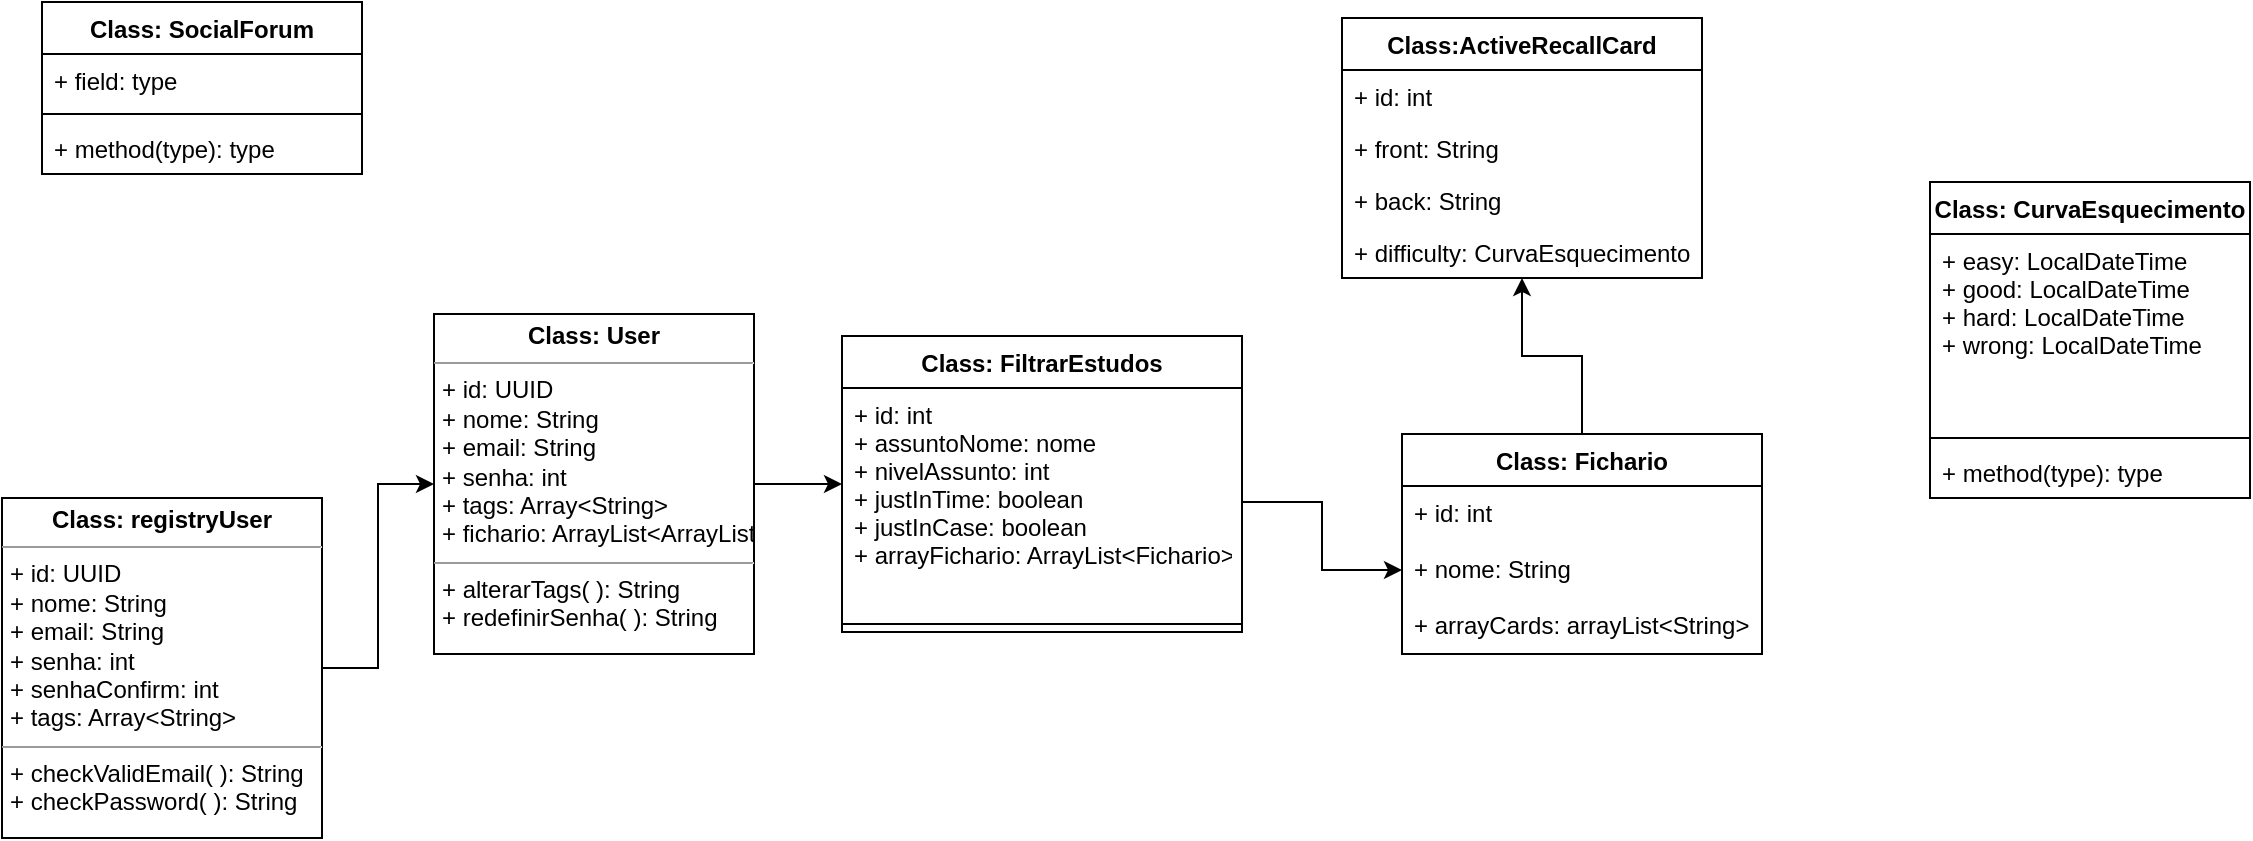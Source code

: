 <mxfile version="20.0.1" type="github">
  <diagram id="C5RBs43oDa-KdzZeNtuy" name="Page-1">
    <mxGraphModel dx="1499" dy="377" grid="1" gridSize="10" guides="1" tooltips="1" connect="1" arrows="1" fold="1" page="1" pageScale="1" pageWidth="827" pageHeight="1169" math="0" shadow="0">
      <root>
        <mxCell id="WIyWlLk6GJQsqaUBKTNV-0" />
        <mxCell id="WIyWlLk6GJQsqaUBKTNV-1" parent="WIyWlLk6GJQsqaUBKTNV-0" />
        <mxCell id="WKm9xQ6ObXE2RtJyuutG-16" style="edgeStyle=orthogonalEdgeStyle;rounded=0;orthogonalLoop=1;jettySize=auto;html=1;entryX=0;entryY=0.5;entryDx=0;entryDy=0;" edge="1" parent="WIyWlLk6GJQsqaUBKTNV-1" source="I_oUAsfwCxpqoRmEoZg9-14" target="I_oUAsfwCxpqoRmEoZg9-15">
          <mxGeometry relative="1" as="geometry" />
        </mxCell>
        <mxCell id="I_oUAsfwCxpqoRmEoZg9-14" value="&lt;p style=&quot;margin:0px;margin-top:4px;text-align:center;&quot;&gt;&lt;b&gt;Class: User&lt;br&gt;&lt;/b&gt;&lt;/p&gt;&lt;hr size=&quot;1&quot;&gt;&lt;p style=&quot;margin:0px;margin-left:4px;&quot;&gt;+ id: UUID&lt;/p&gt;&lt;p style=&quot;margin:0px;margin-left:4px;&quot;&gt;+ nome: String&lt;/p&gt;&lt;p style=&quot;margin:0px;margin-left:4px;&quot;&gt;+ email: String&lt;/p&gt;&lt;p style=&quot;margin:0px;margin-left:4px;&quot;&gt;+ senha: int&lt;br&gt;&lt;/p&gt;&lt;p style=&quot;margin:0px;margin-left:4px;&quot;&gt;+ tags: Array&amp;lt;String&amp;gt;&lt;/p&gt;&lt;p style=&quot;margin:0px;margin-left:4px;&quot;&gt;+ fichario: ArrayList&amp;lt;ArrayList&amp;gt;&lt;/p&gt;&lt;p style=&quot;margin:0px;margin-left:4px;&quot;&gt;&lt;/p&gt;&lt;p style=&quot;margin:0px;margin-left:4px;&quot;&gt;&lt;/p&gt;&lt;p style=&quot;margin:0px;margin-left:4px;&quot;&gt;&lt;/p&gt;&lt;p style=&quot;margin:0px;margin-left:4px;&quot;&gt;&lt;/p&gt;&lt;p style=&quot;margin:0px;margin-left:4px;&quot;&gt;&lt;/p&gt;&lt;hr size=&quot;1&quot;&gt;&lt;p style=&quot;margin:0px;margin-left:4px;&quot;&gt;+ alterarTags( ): String&lt;/p&gt;&lt;p style=&quot;margin:0px;margin-left:4px;&quot;&gt;+ redefinirSenha( ): String&lt;/p&gt;" style="verticalAlign=top;align=left;overflow=fill;fontSize=12;fontFamily=Helvetica;html=1;" parent="WIyWlLk6GJQsqaUBKTNV-1" vertex="1">
          <mxGeometry x="-414" y="238" width="160" height="170" as="geometry" />
        </mxCell>
        <mxCell id="I_oUAsfwCxpqoRmEoZg9-15" value="Class: FiltrarEstudos" style="swimlane;fontStyle=1;align=center;verticalAlign=top;childLayout=stackLayout;horizontal=1;startSize=26;horizontalStack=0;resizeParent=1;resizeParentMax=0;resizeLast=0;collapsible=1;marginBottom=0;" parent="WIyWlLk6GJQsqaUBKTNV-1" vertex="1">
          <mxGeometry x="-210" y="249" width="200" height="148" as="geometry" />
        </mxCell>
        <mxCell id="I_oUAsfwCxpqoRmEoZg9-16" value="+ id: int&#xa;+ assuntoNome: nome&#xa;+ nivelAssunto: int&#xa;+ justInTime: boolean&#xa;+ justInCase: boolean&#xa;+ arrayFichario: ArrayList&lt;Fichario&gt;&#xa;&#xa;&#xa;" style="text;strokeColor=none;fillColor=none;align=left;verticalAlign=top;spacingLeft=4;spacingRight=4;overflow=hidden;rotatable=0;points=[[0,0.5],[1,0.5]];portConstraint=eastwest;" parent="I_oUAsfwCxpqoRmEoZg9-15" vertex="1">
          <mxGeometry y="26" width="200" height="114" as="geometry" />
        </mxCell>
        <mxCell id="I_oUAsfwCxpqoRmEoZg9-17" value="" style="line;strokeWidth=1;fillColor=none;align=left;verticalAlign=middle;spacingTop=-1;spacingLeft=3;spacingRight=3;rotatable=0;labelPosition=right;points=[];portConstraint=eastwest;" parent="I_oUAsfwCxpqoRmEoZg9-15" vertex="1">
          <mxGeometry y="140" width="200" height="8" as="geometry" />
        </mxCell>
        <mxCell id="I_oUAsfwCxpqoRmEoZg9-19" value="Class: CurvaEsquecimento" style="swimlane;fontStyle=1;align=center;verticalAlign=top;childLayout=stackLayout;horizontal=1;startSize=26;horizontalStack=0;resizeParent=1;resizeParentMax=0;resizeLast=0;collapsible=1;marginBottom=0;" parent="WIyWlLk6GJQsqaUBKTNV-1" vertex="1">
          <mxGeometry x="334" y="172" width="160" height="158" as="geometry" />
        </mxCell>
        <mxCell id="I_oUAsfwCxpqoRmEoZg9-20" value="+ easy: LocalDateTime&#xa;+ good: LocalDateTime&#xa;+ hard: LocalDateTime&#xa;+ wrong: LocalDateTime&#xa;" style="text;strokeColor=none;fillColor=none;align=left;verticalAlign=top;spacingLeft=4;spacingRight=4;overflow=hidden;rotatable=0;points=[[0,0.5],[1,0.5]];portConstraint=eastwest;" parent="I_oUAsfwCxpqoRmEoZg9-19" vertex="1">
          <mxGeometry y="26" width="160" height="98" as="geometry" />
        </mxCell>
        <mxCell id="I_oUAsfwCxpqoRmEoZg9-21" value="" style="line;strokeWidth=1;fillColor=none;align=left;verticalAlign=middle;spacingTop=-1;spacingLeft=3;spacingRight=3;rotatable=0;labelPosition=right;points=[];portConstraint=eastwest;" parent="I_oUAsfwCxpqoRmEoZg9-19" vertex="1">
          <mxGeometry y="124" width="160" height="8" as="geometry" />
        </mxCell>
        <mxCell id="I_oUAsfwCxpqoRmEoZg9-22" value="+ method(type): type" style="text;strokeColor=none;fillColor=none;align=left;verticalAlign=top;spacingLeft=4;spacingRight=4;overflow=hidden;rotatable=0;points=[[0,0.5],[1,0.5]];portConstraint=eastwest;" parent="I_oUAsfwCxpqoRmEoZg9-19" vertex="1">
          <mxGeometry y="132" width="160" height="26" as="geometry" />
        </mxCell>
        <mxCell id="I_oUAsfwCxpqoRmEoZg9-23" value="Class:ActiveRecallCard" style="swimlane;fontStyle=1;childLayout=stackLayout;horizontal=1;startSize=26;fillColor=none;horizontalStack=0;resizeParent=1;resizeParentMax=0;resizeLast=0;collapsible=1;marginBottom=0;" parent="WIyWlLk6GJQsqaUBKTNV-1" vertex="1">
          <mxGeometry x="40" y="90" width="180" height="130" as="geometry" />
        </mxCell>
        <mxCell id="I_oUAsfwCxpqoRmEoZg9-24" value="+ id: int&#xa;" style="text;strokeColor=none;fillColor=none;align=left;verticalAlign=top;spacingLeft=4;spacingRight=4;overflow=hidden;rotatable=0;points=[[0,0.5],[1,0.5]];portConstraint=eastwest;" parent="I_oUAsfwCxpqoRmEoZg9-23" vertex="1">
          <mxGeometry y="26" width="180" height="26" as="geometry" />
        </mxCell>
        <mxCell id="I_oUAsfwCxpqoRmEoZg9-25" value="+ front: String&#xa;&#xa;" style="text;strokeColor=none;fillColor=none;align=left;verticalAlign=top;spacingLeft=4;spacingRight=4;overflow=hidden;rotatable=0;points=[[0,0.5],[1,0.5]];portConstraint=eastwest;" parent="I_oUAsfwCxpqoRmEoZg9-23" vertex="1">
          <mxGeometry y="52" width="180" height="26" as="geometry" />
        </mxCell>
        <mxCell id="I_oUAsfwCxpqoRmEoZg9-26" value="+ back: String&#xa;" style="text;strokeColor=none;fillColor=none;align=left;verticalAlign=top;spacingLeft=4;spacingRight=4;overflow=hidden;rotatable=0;points=[[0,0.5],[1,0.5]];portConstraint=eastwest;" parent="I_oUAsfwCxpqoRmEoZg9-23" vertex="1">
          <mxGeometry y="78" width="180" height="26" as="geometry" />
        </mxCell>
        <mxCell id="WKm9xQ6ObXE2RtJyuutG-20" value="+ difficulty: CurvaEsquecimento&#xa;&#xa;" style="text;strokeColor=none;fillColor=none;align=left;verticalAlign=top;spacingLeft=4;spacingRight=4;overflow=hidden;rotatable=0;points=[[0,0.5],[1,0.5]];portConstraint=eastwest;" vertex="1" parent="I_oUAsfwCxpqoRmEoZg9-23">
          <mxGeometry y="104" width="180" height="26" as="geometry" />
        </mxCell>
        <mxCell id="WKm9xQ6ObXE2RtJyuutG-13" style="edgeStyle=orthogonalEdgeStyle;rounded=0;orthogonalLoop=1;jettySize=auto;html=1;entryX=0;entryY=0.5;entryDx=0;entryDy=0;" edge="1" parent="WIyWlLk6GJQsqaUBKTNV-1" source="WKm9xQ6ObXE2RtJyuutG-0" target="I_oUAsfwCxpqoRmEoZg9-14">
          <mxGeometry relative="1" as="geometry" />
        </mxCell>
        <mxCell id="WKm9xQ6ObXE2RtJyuutG-0" value="&lt;p style=&quot;margin:0px;margin-top:4px;text-align:center;&quot;&gt;&lt;b&gt;Class: registryUser&lt;br&gt;&lt;/b&gt;&lt;/p&gt;&lt;hr size=&quot;1&quot;&gt;&lt;p style=&quot;margin:0px;margin-left:4px;&quot;&gt;+ id: UUID&lt;/p&gt;&lt;p style=&quot;margin:0px;margin-left:4px;&quot;&gt;+ nome: String&lt;/p&gt;&lt;p style=&quot;margin:0px;margin-left:4px;&quot;&gt;+ email: String&lt;/p&gt;&lt;p style=&quot;margin:0px;margin-left:4px;&quot;&gt;+ senha: int&lt;/p&gt;&lt;p style=&quot;margin:0px;margin-left:4px;&quot;&gt;+ senhaConfirm: int&lt;/p&gt;&lt;p style=&quot;margin:0px;margin-left:4px;&quot;&gt;+ tags: Array&amp;lt;String&amp;gt;&lt;/p&gt;&lt;p style=&quot;margin:0px;margin-left:4px;&quot;&gt;&lt;/p&gt;&lt;p style=&quot;margin:0px;margin-left:4px;&quot;&gt;&lt;/p&gt;&lt;p style=&quot;margin:0px;margin-left:4px;&quot;&gt;&lt;/p&gt;&lt;p style=&quot;margin:0px;margin-left:4px;&quot;&gt;&lt;/p&gt;&lt;p style=&quot;margin:0px;margin-left:4px;&quot;&gt;&lt;/p&gt;&lt;hr size=&quot;1&quot;&gt;&lt;p style=&quot;margin:0px;margin-left:4px;&quot;&gt;+ checkValidEmail( ): String&lt;/p&gt;&lt;p style=&quot;margin:0px;margin-left:4px;&quot;&gt;+ checkPassword( ): String&lt;/p&gt;&lt;p style=&quot;margin:0px;margin-left:4px;&quot;&gt;&lt;br&gt;&lt;/p&gt;" style="verticalAlign=top;align=left;overflow=fill;fontSize=12;fontFamily=Helvetica;html=1;" vertex="1" parent="WIyWlLk6GJQsqaUBKTNV-1">
          <mxGeometry x="-630" y="330" width="160" height="170" as="geometry" />
        </mxCell>
        <mxCell id="WKm9xQ6ObXE2RtJyuutG-5" value="Class: SocialForum" style="swimlane;fontStyle=1;align=center;verticalAlign=top;childLayout=stackLayout;horizontal=1;startSize=26;horizontalStack=0;resizeParent=1;resizeParentMax=0;resizeLast=0;collapsible=1;marginBottom=0;" vertex="1" parent="WIyWlLk6GJQsqaUBKTNV-1">
          <mxGeometry x="-610" y="82" width="160" height="86" as="geometry" />
        </mxCell>
        <mxCell id="WKm9xQ6ObXE2RtJyuutG-6" value="+ field: type" style="text;strokeColor=none;fillColor=none;align=left;verticalAlign=top;spacingLeft=4;spacingRight=4;overflow=hidden;rotatable=0;points=[[0,0.5],[1,0.5]];portConstraint=eastwest;" vertex="1" parent="WKm9xQ6ObXE2RtJyuutG-5">
          <mxGeometry y="26" width="160" height="26" as="geometry" />
        </mxCell>
        <mxCell id="WKm9xQ6ObXE2RtJyuutG-7" value="" style="line;strokeWidth=1;fillColor=none;align=left;verticalAlign=middle;spacingTop=-1;spacingLeft=3;spacingRight=3;rotatable=0;labelPosition=right;points=[];portConstraint=eastwest;" vertex="1" parent="WKm9xQ6ObXE2RtJyuutG-5">
          <mxGeometry y="52" width="160" height="8" as="geometry" />
        </mxCell>
        <mxCell id="WKm9xQ6ObXE2RtJyuutG-8" value="+ method(type): type" style="text;strokeColor=none;fillColor=none;align=left;verticalAlign=top;spacingLeft=4;spacingRight=4;overflow=hidden;rotatable=0;points=[[0,0.5],[1,0.5]];portConstraint=eastwest;" vertex="1" parent="WKm9xQ6ObXE2RtJyuutG-5">
          <mxGeometry y="60" width="160" height="26" as="geometry" />
        </mxCell>
        <mxCell id="WKm9xQ6ObXE2RtJyuutG-19" style="edgeStyle=orthogonalEdgeStyle;rounded=0;orthogonalLoop=1;jettySize=auto;html=1;" edge="1" parent="WIyWlLk6GJQsqaUBKTNV-1" source="WKm9xQ6ObXE2RtJyuutG-9" target="I_oUAsfwCxpqoRmEoZg9-23">
          <mxGeometry relative="1" as="geometry" />
        </mxCell>
        <mxCell id="WKm9xQ6ObXE2RtJyuutG-9" value="Class: Fichario" style="swimlane;fontStyle=1;childLayout=stackLayout;horizontal=1;startSize=26;fillColor=none;horizontalStack=0;resizeParent=1;resizeParentMax=0;resizeLast=0;collapsible=1;marginBottom=0;" vertex="1" parent="WIyWlLk6GJQsqaUBKTNV-1">
          <mxGeometry x="70" y="298" width="180" height="110" as="geometry" />
        </mxCell>
        <mxCell id="WKm9xQ6ObXE2RtJyuutG-10" value="+ id: int&#xa;&#xa;+ nome: String&#xa;&#xa;+ arrayCards: arrayList&lt;String&gt;" style="text;strokeColor=none;fillColor=none;align=left;verticalAlign=top;spacingLeft=4;spacingRight=4;overflow=hidden;rotatable=0;points=[[0,0.5],[1,0.5]];portConstraint=eastwest;" vertex="1" parent="WKm9xQ6ObXE2RtJyuutG-9">
          <mxGeometry y="26" width="180" height="84" as="geometry" />
        </mxCell>
        <mxCell id="WKm9xQ6ObXE2RtJyuutG-17" style="edgeStyle=orthogonalEdgeStyle;rounded=0;orthogonalLoop=1;jettySize=auto;html=1;entryX=0;entryY=0.5;entryDx=0;entryDy=0;" edge="1" parent="WIyWlLk6GJQsqaUBKTNV-1" source="I_oUAsfwCxpqoRmEoZg9-16" target="WKm9xQ6ObXE2RtJyuutG-10">
          <mxGeometry relative="1" as="geometry" />
        </mxCell>
      </root>
    </mxGraphModel>
  </diagram>
</mxfile>
